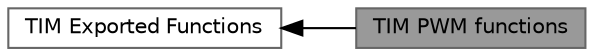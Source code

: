 digraph "TIM PWM functions"
{
 // LATEX_PDF_SIZE
  bgcolor="transparent";
  edge [fontname=Helvetica,fontsize=10,labelfontname=Helvetica,labelfontsize=10];
  node [fontname=Helvetica,fontsize=10,shape=box,height=0.2,width=0.4];
  rankdir=LR;
  Node2 [id="Node000002",label="TIM Exported Functions",height=0.2,width=0.4,color="grey40", fillcolor="white", style="filled",URL="$group___t_i_m___exported___functions.html",tooltip=" "];
  Node1 [id="Node000001",label="TIM PWM functions",height=0.2,width=0.4,color="gray40", fillcolor="grey60", style="filled", fontcolor="black",tooltip="TIM PWM functions."];
  Node2->Node1 [shape=plaintext, dir="back", style="solid"];
}
